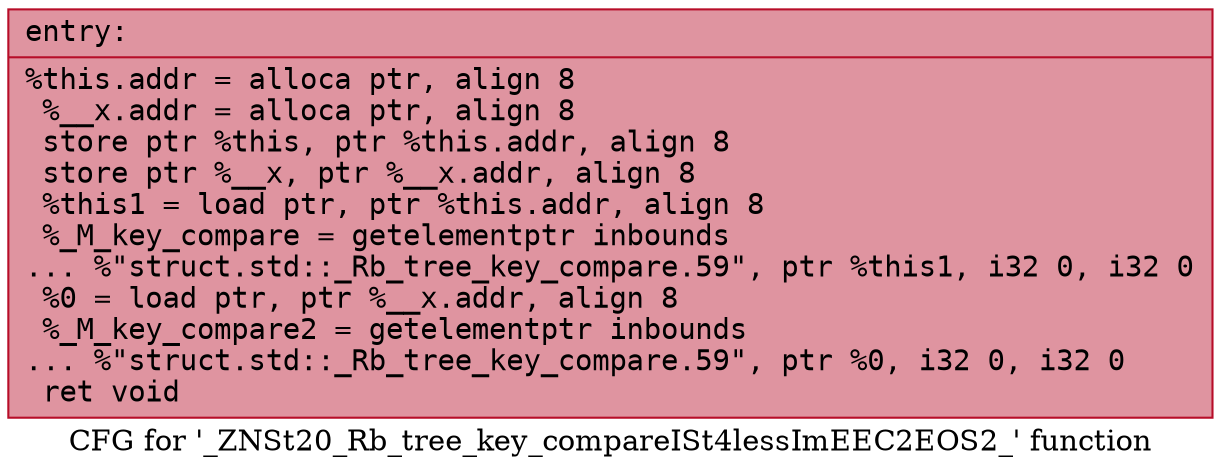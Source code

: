 digraph "CFG for '_ZNSt20_Rb_tree_key_compareISt4lessImEEC2EOS2_' function" {
	label="CFG for '_ZNSt20_Rb_tree_key_compareISt4lessImEEC2EOS2_' function";

	Node0x55dab482dd30 [shape=record,color="#b70d28ff", style=filled, fillcolor="#b70d2870" fontname="Courier",label="{entry:\l|  %this.addr = alloca ptr, align 8\l  %__x.addr = alloca ptr, align 8\l  store ptr %this, ptr %this.addr, align 8\l  store ptr %__x, ptr %__x.addr, align 8\l  %this1 = load ptr, ptr %this.addr, align 8\l  %_M_key_compare = getelementptr inbounds\l... %\"struct.std::_Rb_tree_key_compare.59\", ptr %this1, i32 0, i32 0\l  %0 = load ptr, ptr %__x.addr, align 8\l  %_M_key_compare2 = getelementptr inbounds\l... %\"struct.std::_Rb_tree_key_compare.59\", ptr %0, i32 0, i32 0\l  ret void\l}"];
}
